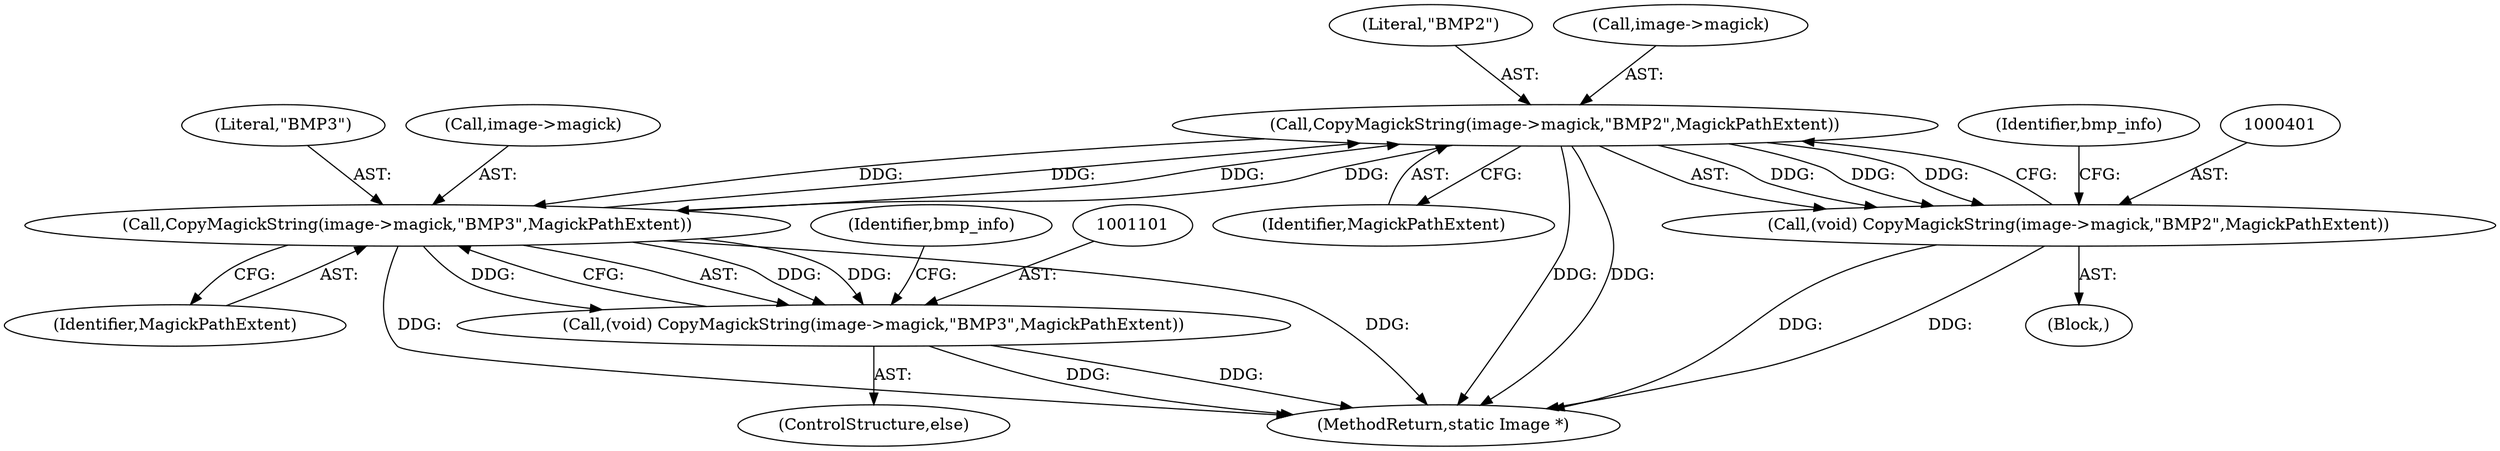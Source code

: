 digraph "0_ImageMagick_fe3066122ef72c82415811d25e9e3fad622c0a99@pointer" {
"1000402" [label="(Call,CopyMagickString(image->magick,\"BMP2\",MagickPathExtent))"];
"1001102" [label="(Call,CopyMagickString(image->magick,\"BMP3\",MagickPathExtent))"];
"1000402" [label="(Call,CopyMagickString(image->magick,\"BMP2\",MagickPathExtent))"];
"1000400" [label="(Call,(void) CopyMagickString(image->magick,\"BMP2\",MagickPathExtent))"];
"1001100" [label="(Call,(void) CopyMagickString(image->magick,\"BMP3\",MagickPathExtent))"];
"1000410" [label="(Identifier,bmp_info)"];
"1001111" [label="(Identifier,bmp_info)"];
"1000402" [label="(Call,CopyMagickString(image->magick,\"BMP2\",MagickPathExtent))"];
"1000406" [label="(Literal,\"BMP2\")"];
"1000400" [label="(Call,(void) CopyMagickString(image->magick,\"BMP2\",MagickPathExtent))"];
"1001100" [label="(Call,(void) CopyMagickString(image->magick,\"BMP3\",MagickPathExtent))"];
"1001106" [label="(Literal,\"BMP3\")"];
"1000399" [label="(Block,)"];
"1001099" [label="(ControlStructure,else)"];
"1000407" [label="(Identifier,MagickPathExtent)"];
"1001107" [label="(Identifier,MagickPathExtent)"];
"1001103" [label="(Call,image->magick)"];
"1004105" [label="(MethodReturn,static Image *)"];
"1001102" [label="(Call,CopyMagickString(image->magick,\"BMP3\",MagickPathExtent))"];
"1000403" [label="(Call,image->magick)"];
"1000402" -> "1000400"  [label="AST: "];
"1000402" -> "1000407"  [label="CFG: "];
"1000403" -> "1000402"  [label="AST: "];
"1000406" -> "1000402"  [label="AST: "];
"1000407" -> "1000402"  [label="AST: "];
"1000400" -> "1000402"  [label="CFG: "];
"1000402" -> "1004105"  [label="DDG: "];
"1000402" -> "1004105"  [label="DDG: "];
"1000402" -> "1000400"  [label="DDG: "];
"1000402" -> "1000400"  [label="DDG: "];
"1000402" -> "1000400"  [label="DDG: "];
"1001102" -> "1000402"  [label="DDG: "];
"1001102" -> "1000402"  [label="DDG: "];
"1000402" -> "1001102"  [label="DDG: "];
"1000402" -> "1001102"  [label="DDG: "];
"1001102" -> "1001100"  [label="AST: "];
"1001102" -> "1001107"  [label="CFG: "];
"1001103" -> "1001102"  [label="AST: "];
"1001106" -> "1001102"  [label="AST: "];
"1001107" -> "1001102"  [label="AST: "];
"1001100" -> "1001102"  [label="CFG: "];
"1001102" -> "1004105"  [label="DDG: "];
"1001102" -> "1004105"  [label="DDG: "];
"1001102" -> "1001100"  [label="DDG: "];
"1001102" -> "1001100"  [label="DDG: "];
"1001102" -> "1001100"  [label="DDG: "];
"1000400" -> "1000399"  [label="AST: "];
"1000401" -> "1000400"  [label="AST: "];
"1000410" -> "1000400"  [label="CFG: "];
"1000400" -> "1004105"  [label="DDG: "];
"1000400" -> "1004105"  [label="DDG: "];
"1001100" -> "1001099"  [label="AST: "];
"1001101" -> "1001100"  [label="AST: "];
"1001111" -> "1001100"  [label="CFG: "];
"1001100" -> "1004105"  [label="DDG: "];
"1001100" -> "1004105"  [label="DDG: "];
}
